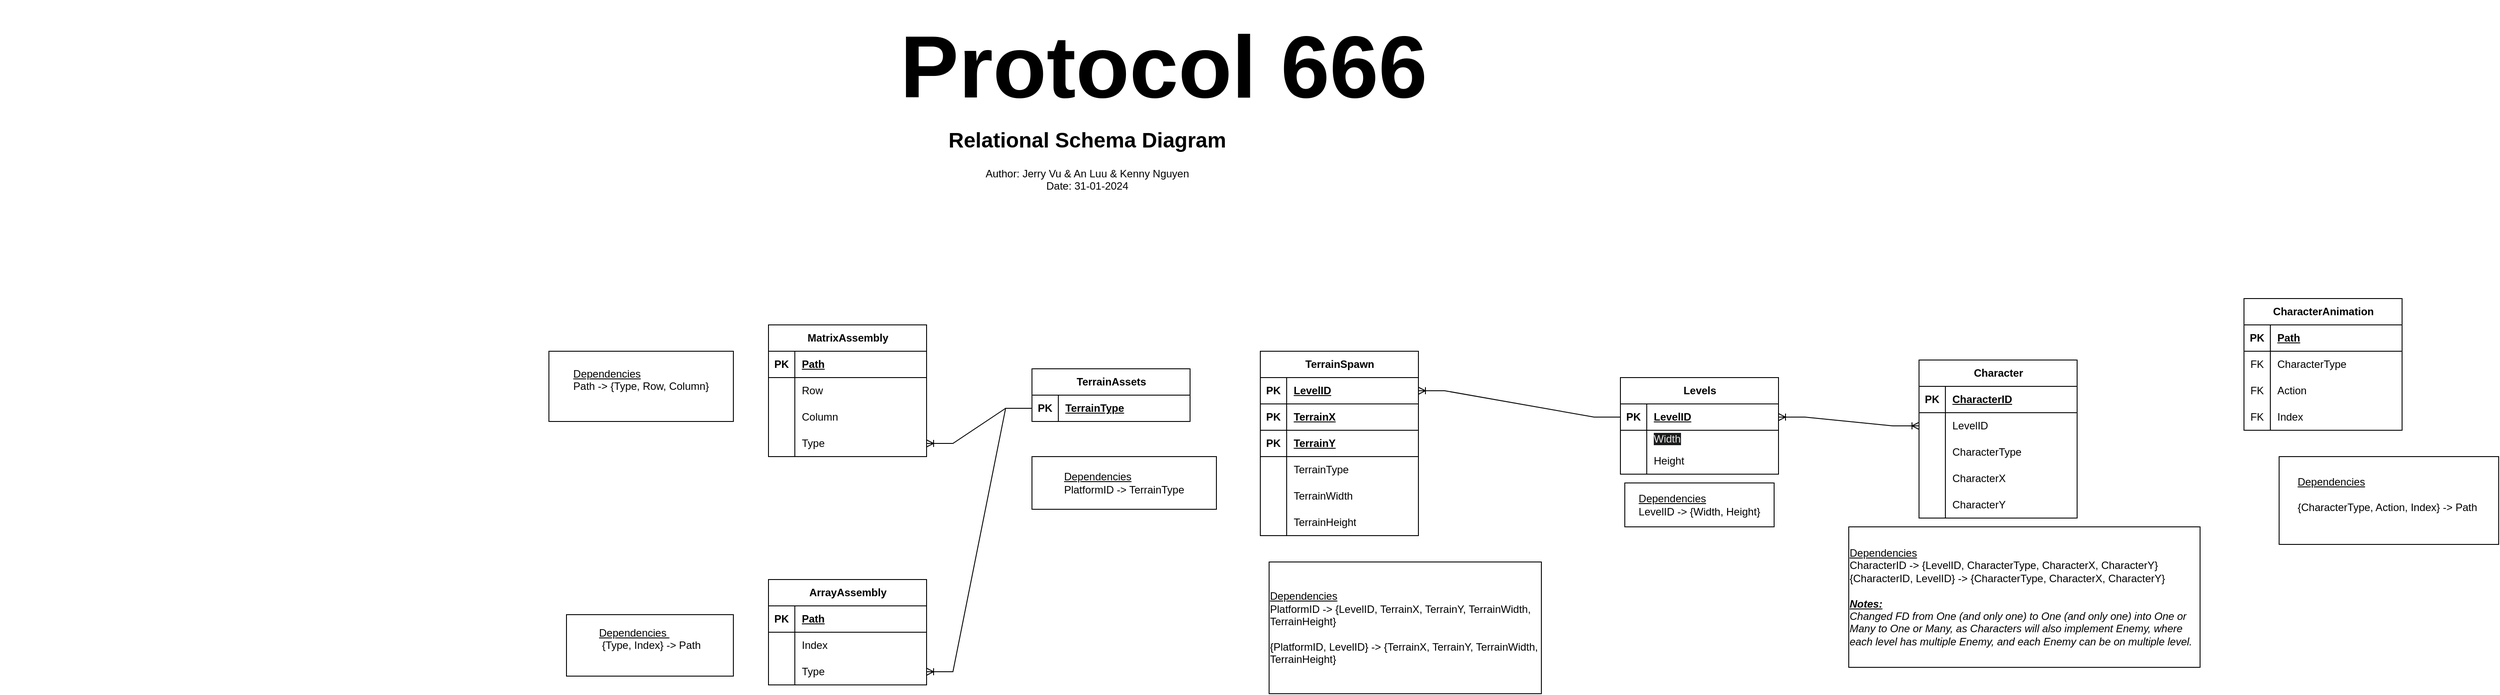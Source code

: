 <mxfile version="23.0.2" type="device">
  <diagram name="Page-1" id="7IiBUtpIPvd7zUJj-s5s">
    <mxGraphModel dx="3758" dy="2170" grid="1" gridSize="10" guides="1" tooltips="1" connect="1" arrows="1" fold="1" page="1" pageScale="1" pageWidth="850" pageHeight="1100" math="0" shadow="0">
      <root>
        <mxCell id="0" />
        <mxCell id="1" parent="0" />
        <mxCell id="Xd04s3LEKx9_GZp7cI3Q-16" value="Levels" style="shape=table;startSize=30;container=1;collapsible=1;childLayout=tableLayout;fixedRows=1;rowLines=0;fontStyle=1;align=center;resizeLast=1;html=1;" parent="1" vertex="1">
          <mxGeometry x="570" y="10" width="180" height="110" as="geometry" />
        </mxCell>
        <mxCell id="Xd04s3LEKx9_GZp7cI3Q-17" value="" style="shape=tableRow;horizontal=0;startSize=0;swimlaneHead=0;swimlaneBody=0;fillColor=none;collapsible=0;dropTarget=0;points=[[0,0.5],[1,0.5]];portConstraint=eastwest;top=0;left=0;right=0;bottom=1;" parent="Xd04s3LEKx9_GZp7cI3Q-16" vertex="1">
          <mxGeometry y="30" width="180" height="30" as="geometry" />
        </mxCell>
        <mxCell id="Xd04s3LEKx9_GZp7cI3Q-18" value="PK" style="shape=partialRectangle;connectable=0;fillColor=none;top=0;left=0;bottom=0;right=0;fontStyle=1;overflow=hidden;whiteSpace=wrap;html=1;" parent="Xd04s3LEKx9_GZp7cI3Q-17" vertex="1">
          <mxGeometry width="30" height="30" as="geometry">
            <mxRectangle width="30" height="30" as="alternateBounds" />
          </mxGeometry>
        </mxCell>
        <mxCell id="Xd04s3LEKx9_GZp7cI3Q-19" value="LevelID" style="shape=partialRectangle;connectable=0;fillColor=none;top=0;left=0;bottom=0;right=0;align=left;spacingLeft=6;fontStyle=5;overflow=hidden;whiteSpace=wrap;html=1;" parent="Xd04s3LEKx9_GZp7cI3Q-17" vertex="1">
          <mxGeometry x="30" width="150" height="30" as="geometry">
            <mxRectangle width="150" height="30" as="alternateBounds" />
          </mxGeometry>
        </mxCell>
        <mxCell id="Xd04s3LEKx9_GZp7cI3Q-20" value="" style="shape=tableRow;horizontal=0;startSize=0;swimlaneHead=0;swimlaneBody=0;fillColor=none;collapsible=0;dropTarget=0;points=[[0,0.5],[1,0.5]];portConstraint=eastwest;top=0;left=0;right=0;bottom=0;" parent="Xd04s3LEKx9_GZp7cI3Q-16" vertex="1">
          <mxGeometry y="60" width="180" height="20" as="geometry" />
        </mxCell>
        <mxCell id="Xd04s3LEKx9_GZp7cI3Q-21" value="" style="shape=partialRectangle;connectable=0;fillColor=none;top=0;left=0;bottom=0;right=0;editable=1;overflow=hidden;whiteSpace=wrap;html=1;" parent="Xd04s3LEKx9_GZp7cI3Q-20" vertex="1">
          <mxGeometry width="30" height="20" as="geometry">
            <mxRectangle width="30" height="20" as="alternateBounds" />
          </mxGeometry>
        </mxCell>
        <mxCell id="Xd04s3LEKx9_GZp7cI3Q-22" value="&lt;span style=&quot;caret-color: rgb(232, 230, 227); color: rgb(232, 230, 227); font-family: Helvetica; font-size: 12px; font-style: normal; font-variant-caps: normal; font-weight: 400; letter-spacing: normal; text-align: left; text-indent: 0px; text-transform: none; word-spacing: 0px; -webkit-text-stroke-width: 0px; background-color: rgb(26, 28, 30); text-decoration: none; float: none; display: inline !important;&quot;&gt;Width&lt;/span&gt;" style="shape=partialRectangle;connectable=0;fillColor=none;top=0;left=0;bottom=0;right=0;align=left;spacingLeft=6;overflow=hidden;whiteSpace=wrap;html=1;" parent="Xd04s3LEKx9_GZp7cI3Q-20" vertex="1">
          <mxGeometry x="30" width="150" height="20" as="geometry">
            <mxRectangle width="150" height="20" as="alternateBounds" />
          </mxGeometry>
        </mxCell>
        <mxCell id="Xd04s3LEKx9_GZp7cI3Q-23" value="" style="shape=tableRow;horizontal=0;startSize=0;swimlaneHead=0;swimlaneBody=0;fillColor=none;collapsible=0;dropTarget=0;points=[[0,0.5],[1,0.5]];portConstraint=eastwest;top=0;left=0;right=0;bottom=0;" parent="Xd04s3LEKx9_GZp7cI3Q-16" vertex="1">
          <mxGeometry y="80" width="180" height="30" as="geometry" />
        </mxCell>
        <mxCell id="Xd04s3LEKx9_GZp7cI3Q-24" value="" style="shape=partialRectangle;connectable=0;fillColor=none;top=0;left=0;bottom=0;right=0;editable=1;overflow=hidden;whiteSpace=wrap;html=1;" parent="Xd04s3LEKx9_GZp7cI3Q-23" vertex="1">
          <mxGeometry width="30" height="30" as="geometry">
            <mxRectangle width="30" height="30" as="alternateBounds" />
          </mxGeometry>
        </mxCell>
        <mxCell id="Xd04s3LEKx9_GZp7cI3Q-25" value="Height" style="shape=partialRectangle;connectable=0;fillColor=none;top=0;left=0;bottom=0;right=0;align=left;spacingLeft=6;overflow=hidden;whiteSpace=wrap;html=1;" parent="Xd04s3LEKx9_GZp7cI3Q-23" vertex="1">
          <mxGeometry x="30" width="150" height="30" as="geometry">
            <mxRectangle width="150" height="30" as="alternateBounds" />
          </mxGeometry>
        </mxCell>
        <mxCell id="Xd04s3LEKx9_GZp7cI3Q-176" value="CharacterAnimation" style="shape=table;startSize=30;container=1;collapsible=1;childLayout=tableLayout;fixedRows=1;rowLines=0;fontStyle=1;align=center;resizeLast=1;html=1;" parent="1" vertex="1">
          <mxGeometry x="1280" y="-80" width="180" height="150" as="geometry" />
        </mxCell>
        <mxCell id="Xd04s3LEKx9_GZp7cI3Q-219" value="" style="shape=tableRow;horizontal=0;startSize=0;swimlaneHead=0;swimlaneBody=0;fillColor=none;collapsible=0;dropTarget=0;points=[[0,0.5],[1,0.5]];portConstraint=eastwest;top=0;left=0;right=0;bottom=1;" parent="Xd04s3LEKx9_GZp7cI3Q-176" vertex="1">
          <mxGeometry y="30" width="180" height="30" as="geometry" />
        </mxCell>
        <mxCell id="Xd04s3LEKx9_GZp7cI3Q-220" value="PK" style="shape=partialRectangle;connectable=0;fillColor=none;top=0;left=0;bottom=0;right=0;fontStyle=1;overflow=hidden;whiteSpace=wrap;html=1;" parent="Xd04s3LEKx9_GZp7cI3Q-219" vertex="1">
          <mxGeometry width="30" height="30" as="geometry">
            <mxRectangle width="30" height="30" as="alternateBounds" />
          </mxGeometry>
        </mxCell>
        <mxCell id="Xd04s3LEKx9_GZp7cI3Q-221" value="Path" style="shape=partialRectangle;connectable=0;fillColor=none;top=0;left=0;bottom=0;right=0;align=left;spacingLeft=6;fontStyle=5;overflow=hidden;whiteSpace=wrap;html=1;" parent="Xd04s3LEKx9_GZp7cI3Q-219" vertex="1">
          <mxGeometry x="30" width="150" height="30" as="geometry">
            <mxRectangle width="150" height="30" as="alternateBounds" />
          </mxGeometry>
        </mxCell>
        <mxCell id="Xd04s3LEKx9_GZp7cI3Q-180" value="" style="shape=tableRow;horizontal=0;startSize=0;swimlaneHead=0;swimlaneBody=0;fillColor=none;collapsible=0;dropTarget=0;points=[[0,0.5],[1,0.5]];portConstraint=eastwest;top=0;left=0;right=0;bottom=0;" parent="Xd04s3LEKx9_GZp7cI3Q-176" vertex="1">
          <mxGeometry y="60" width="180" height="30" as="geometry" />
        </mxCell>
        <mxCell id="Xd04s3LEKx9_GZp7cI3Q-181" value="FK" style="shape=partialRectangle;connectable=0;fillColor=none;top=0;left=0;bottom=0;right=0;editable=1;overflow=hidden;whiteSpace=wrap;html=1;" parent="Xd04s3LEKx9_GZp7cI3Q-180" vertex="1">
          <mxGeometry width="30" height="30" as="geometry">
            <mxRectangle width="30" height="30" as="alternateBounds" />
          </mxGeometry>
        </mxCell>
        <mxCell id="Xd04s3LEKx9_GZp7cI3Q-182" value="CharacterType" style="shape=partialRectangle;connectable=0;fillColor=none;top=0;left=0;bottom=0;right=0;align=left;spacingLeft=6;overflow=hidden;whiteSpace=wrap;html=1;" parent="Xd04s3LEKx9_GZp7cI3Q-180" vertex="1">
          <mxGeometry x="30" width="150" height="30" as="geometry">
            <mxRectangle width="150" height="30" as="alternateBounds" />
          </mxGeometry>
        </mxCell>
        <mxCell id="Fag3j2o8Q3TQkWAaoc88-10" value="" style="shape=tableRow;horizontal=0;startSize=0;swimlaneHead=0;swimlaneBody=0;fillColor=none;collapsible=0;dropTarget=0;points=[[0,0.5],[1,0.5]];portConstraint=eastwest;top=0;left=0;right=0;bottom=0;" parent="Xd04s3LEKx9_GZp7cI3Q-176" vertex="1">
          <mxGeometry y="90" width="180" height="30" as="geometry" />
        </mxCell>
        <mxCell id="Fag3j2o8Q3TQkWAaoc88-11" value="FK" style="shape=partialRectangle;connectable=0;fillColor=none;top=0;left=0;bottom=0;right=0;editable=1;overflow=hidden;whiteSpace=wrap;html=1;" parent="Fag3j2o8Q3TQkWAaoc88-10" vertex="1">
          <mxGeometry width="30" height="30" as="geometry">
            <mxRectangle width="30" height="30" as="alternateBounds" />
          </mxGeometry>
        </mxCell>
        <mxCell id="Fag3j2o8Q3TQkWAaoc88-12" value="Action" style="shape=partialRectangle;connectable=0;fillColor=none;top=0;left=0;bottom=0;right=0;align=left;spacingLeft=6;overflow=hidden;whiteSpace=wrap;html=1;" parent="Fag3j2o8Q3TQkWAaoc88-10" vertex="1">
          <mxGeometry x="30" width="150" height="30" as="geometry">
            <mxRectangle width="150" height="30" as="alternateBounds" />
          </mxGeometry>
        </mxCell>
        <mxCell id="Fag3j2o8Q3TQkWAaoc88-13" value="" style="shape=tableRow;horizontal=0;startSize=0;swimlaneHead=0;swimlaneBody=0;fillColor=none;collapsible=0;dropTarget=0;points=[[0,0.5],[1,0.5]];portConstraint=eastwest;top=0;left=0;right=0;bottom=0;" parent="Xd04s3LEKx9_GZp7cI3Q-176" vertex="1">
          <mxGeometry y="120" width="180" height="30" as="geometry" />
        </mxCell>
        <mxCell id="Fag3j2o8Q3TQkWAaoc88-14" value="FK" style="shape=partialRectangle;connectable=0;fillColor=none;top=0;left=0;bottom=0;right=0;editable=1;overflow=hidden;whiteSpace=wrap;html=1;" parent="Fag3j2o8Q3TQkWAaoc88-13" vertex="1">
          <mxGeometry width="30" height="30" as="geometry">
            <mxRectangle width="30" height="30" as="alternateBounds" />
          </mxGeometry>
        </mxCell>
        <mxCell id="Fag3j2o8Q3TQkWAaoc88-15" value="Index" style="shape=partialRectangle;connectable=0;fillColor=none;top=0;left=0;bottom=0;right=0;align=left;spacingLeft=6;overflow=hidden;whiteSpace=wrap;html=1;" parent="Fag3j2o8Q3TQkWAaoc88-13" vertex="1">
          <mxGeometry x="30" width="150" height="30" as="geometry">
            <mxRectangle width="150" height="30" as="alternateBounds" />
          </mxGeometry>
        </mxCell>
        <mxCell id="Xd04s3LEKx9_GZp7cI3Q-316" value="ArrayAssembly" style="shape=table;startSize=30;container=1;collapsible=1;childLayout=tableLayout;fixedRows=1;rowLines=0;fontStyle=1;align=center;resizeLast=1;html=1;" parent="1" vertex="1">
          <mxGeometry x="-400" y="240" width="180" height="120" as="geometry" />
        </mxCell>
        <mxCell id="Fag3j2o8Q3TQkWAaoc88-20" value="" style="shape=tableRow;horizontal=0;startSize=0;swimlaneHead=0;swimlaneBody=0;fillColor=none;collapsible=0;dropTarget=0;points=[[0,0.5],[1,0.5]];portConstraint=eastwest;top=0;left=0;right=0;bottom=1;" parent="Xd04s3LEKx9_GZp7cI3Q-316" vertex="1">
          <mxGeometry y="30" width="180" height="30" as="geometry" />
        </mxCell>
        <mxCell id="Fag3j2o8Q3TQkWAaoc88-21" value="PK" style="shape=partialRectangle;connectable=0;fillColor=none;top=0;left=0;bottom=0;right=0;fontStyle=1;overflow=hidden;whiteSpace=wrap;html=1;" parent="Fag3j2o8Q3TQkWAaoc88-20" vertex="1">
          <mxGeometry width="30" height="30" as="geometry">
            <mxRectangle width="30" height="30" as="alternateBounds" />
          </mxGeometry>
        </mxCell>
        <mxCell id="Fag3j2o8Q3TQkWAaoc88-22" value="Path" style="shape=partialRectangle;connectable=0;fillColor=none;top=0;left=0;bottom=0;right=0;align=left;spacingLeft=6;fontStyle=5;overflow=hidden;whiteSpace=wrap;html=1;" parent="Fag3j2o8Q3TQkWAaoc88-20" vertex="1">
          <mxGeometry x="30" width="150" height="30" as="geometry">
            <mxRectangle width="150" height="30" as="alternateBounds" />
          </mxGeometry>
        </mxCell>
        <mxCell id="Fag3j2o8Q3TQkWAaoc88-17" value="" style="shape=tableRow;horizontal=0;startSize=0;swimlaneHead=0;swimlaneBody=0;fillColor=none;collapsible=0;dropTarget=0;points=[[0,0.5],[1,0.5]];portConstraint=eastwest;top=0;left=0;right=0;bottom=0;" parent="Xd04s3LEKx9_GZp7cI3Q-316" vertex="1">
          <mxGeometry y="60" width="180" height="30" as="geometry" />
        </mxCell>
        <mxCell id="Fag3j2o8Q3TQkWAaoc88-18" value="" style="shape=partialRectangle;connectable=0;fillColor=none;top=0;left=0;bottom=0;right=0;editable=1;overflow=hidden;whiteSpace=wrap;html=1;" parent="Fag3j2o8Q3TQkWAaoc88-17" vertex="1">
          <mxGeometry width="30" height="30" as="geometry">
            <mxRectangle width="30" height="30" as="alternateBounds" />
          </mxGeometry>
        </mxCell>
        <mxCell id="Fag3j2o8Q3TQkWAaoc88-19" value="Index" style="shape=partialRectangle;connectable=0;fillColor=none;top=0;left=0;bottom=0;right=0;align=left;spacingLeft=6;overflow=hidden;whiteSpace=wrap;html=1;" parent="Fag3j2o8Q3TQkWAaoc88-17" vertex="1">
          <mxGeometry x="30" width="150" height="30" as="geometry">
            <mxRectangle width="150" height="30" as="alternateBounds" />
          </mxGeometry>
        </mxCell>
        <mxCell id="Fag3j2o8Q3TQkWAaoc88-23" value="" style="shape=tableRow;horizontal=0;startSize=0;swimlaneHead=0;swimlaneBody=0;fillColor=none;collapsible=0;dropTarget=0;points=[[0,0.5],[1,0.5]];portConstraint=eastwest;top=0;left=0;right=0;bottom=0;" parent="Xd04s3LEKx9_GZp7cI3Q-316" vertex="1">
          <mxGeometry y="90" width="180" height="30" as="geometry" />
        </mxCell>
        <mxCell id="Fag3j2o8Q3TQkWAaoc88-24" value="" style="shape=partialRectangle;connectable=0;fillColor=none;top=0;left=0;bottom=0;right=0;editable=1;overflow=hidden;whiteSpace=wrap;html=1;" parent="Fag3j2o8Q3TQkWAaoc88-23" vertex="1">
          <mxGeometry width="30" height="30" as="geometry">
            <mxRectangle width="30" height="30" as="alternateBounds" />
          </mxGeometry>
        </mxCell>
        <mxCell id="Fag3j2o8Q3TQkWAaoc88-25" value="Type" style="shape=partialRectangle;connectable=0;fillColor=none;top=0;left=0;bottom=0;right=0;align=left;spacingLeft=6;overflow=hidden;whiteSpace=wrap;html=1;" parent="Fag3j2o8Q3TQkWAaoc88-23" vertex="1">
          <mxGeometry x="30" width="150" height="30" as="geometry">
            <mxRectangle width="150" height="30" as="alternateBounds" />
          </mxGeometry>
        </mxCell>
        <mxCell id="Xd04s3LEKx9_GZp7cI3Q-332" value="MatrixAssembly" style="shape=table;startSize=30;container=1;collapsible=1;childLayout=tableLayout;fixedRows=1;rowLines=0;fontStyle=1;align=center;resizeLast=1;html=1;" parent="1" vertex="1">
          <mxGeometry x="-400" y="-50" width="180" height="150" as="geometry" />
        </mxCell>
        <mxCell id="Xd04s3LEKx9_GZp7cI3Q-333" value="" style="shape=tableRow;horizontal=0;startSize=0;swimlaneHead=0;swimlaneBody=0;fillColor=none;collapsible=0;dropTarget=0;points=[[0,0.5],[1,0.5]];portConstraint=eastwest;top=0;left=0;right=0;bottom=1;" parent="Xd04s3LEKx9_GZp7cI3Q-332" vertex="1">
          <mxGeometry y="30" width="180" height="30" as="geometry" />
        </mxCell>
        <mxCell id="Xd04s3LEKx9_GZp7cI3Q-334" value="PK" style="shape=partialRectangle;connectable=0;fillColor=none;top=0;left=0;bottom=0;right=0;fontStyle=1;overflow=hidden;whiteSpace=wrap;html=1;" parent="Xd04s3LEKx9_GZp7cI3Q-333" vertex="1">
          <mxGeometry width="30" height="30" as="geometry">
            <mxRectangle width="30" height="30" as="alternateBounds" />
          </mxGeometry>
        </mxCell>
        <mxCell id="Xd04s3LEKx9_GZp7cI3Q-335" value="Path" style="shape=partialRectangle;connectable=0;fillColor=none;top=0;left=0;bottom=0;right=0;align=left;spacingLeft=6;fontStyle=5;overflow=hidden;whiteSpace=wrap;html=1;" parent="Xd04s3LEKx9_GZp7cI3Q-333" vertex="1">
          <mxGeometry x="30" width="150" height="30" as="geometry">
            <mxRectangle width="150" height="30" as="alternateBounds" />
          </mxGeometry>
        </mxCell>
        <mxCell id="Fag3j2o8Q3TQkWAaoc88-26" value="" style="shape=tableRow;horizontal=0;startSize=0;swimlaneHead=0;swimlaneBody=0;fillColor=none;collapsible=0;dropTarget=0;points=[[0,0.5],[1,0.5]];portConstraint=eastwest;top=0;left=0;right=0;bottom=0;" parent="Xd04s3LEKx9_GZp7cI3Q-332" vertex="1">
          <mxGeometry y="60" width="180" height="30" as="geometry" />
        </mxCell>
        <mxCell id="Fag3j2o8Q3TQkWAaoc88-27" value="" style="shape=partialRectangle;connectable=0;fillColor=none;top=0;left=0;bottom=0;right=0;editable=1;overflow=hidden;whiteSpace=wrap;html=1;" parent="Fag3j2o8Q3TQkWAaoc88-26" vertex="1">
          <mxGeometry width="30" height="30" as="geometry">
            <mxRectangle width="30" height="30" as="alternateBounds" />
          </mxGeometry>
        </mxCell>
        <mxCell id="Fag3j2o8Q3TQkWAaoc88-28" value="Row" style="shape=partialRectangle;connectable=0;fillColor=none;top=0;left=0;bottom=0;right=0;align=left;spacingLeft=6;overflow=hidden;whiteSpace=wrap;html=1;" parent="Fag3j2o8Q3TQkWAaoc88-26" vertex="1">
          <mxGeometry x="30" width="150" height="30" as="geometry">
            <mxRectangle width="150" height="30" as="alternateBounds" />
          </mxGeometry>
        </mxCell>
        <mxCell id="Fag3j2o8Q3TQkWAaoc88-29" value="" style="shape=tableRow;horizontal=0;startSize=0;swimlaneHead=0;swimlaneBody=0;fillColor=none;collapsible=0;dropTarget=0;points=[[0,0.5],[1,0.5]];portConstraint=eastwest;top=0;left=0;right=0;bottom=0;" parent="Xd04s3LEKx9_GZp7cI3Q-332" vertex="1">
          <mxGeometry y="90" width="180" height="30" as="geometry" />
        </mxCell>
        <mxCell id="Fag3j2o8Q3TQkWAaoc88-30" value="" style="shape=partialRectangle;connectable=0;fillColor=none;top=0;left=0;bottom=0;right=0;editable=1;overflow=hidden;whiteSpace=wrap;html=1;" parent="Fag3j2o8Q3TQkWAaoc88-29" vertex="1">
          <mxGeometry width="30" height="30" as="geometry">
            <mxRectangle width="30" height="30" as="alternateBounds" />
          </mxGeometry>
        </mxCell>
        <mxCell id="Fag3j2o8Q3TQkWAaoc88-31" value="Column" style="shape=partialRectangle;connectable=0;fillColor=none;top=0;left=0;bottom=0;right=0;align=left;spacingLeft=6;overflow=hidden;whiteSpace=wrap;html=1;" parent="Fag3j2o8Q3TQkWAaoc88-29" vertex="1">
          <mxGeometry x="30" width="150" height="30" as="geometry">
            <mxRectangle width="150" height="30" as="alternateBounds" />
          </mxGeometry>
        </mxCell>
        <mxCell id="Fag3j2o8Q3TQkWAaoc88-32" value="" style="shape=tableRow;horizontal=0;startSize=0;swimlaneHead=0;swimlaneBody=0;fillColor=none;collapsible=0;dropTarget=0;points=[[0,0.5],[1,0.5]];portConstraint=eastwest;top=0;left=0;right=0;bottom=0;" parent="Xd04s3LEKx9_GZp7cI3Q-332" vertex="1">
          <mxGeometry y="120" width="180" height="30" as="geometry" />
        </mxCell>
        <mxCell id="Fag3j2o8Q3TQkWAaoc88-33" value="" style="shape=partialRectangle;connectable=0;fillColor=none;top=0;left=0;bottom=0;right=0;editable=1;overflow=hidden;whiteSpace=wrap;html=1;" parent="Fag3j2o8Q3TQkWAaoc88-32" vertex="1">
          <mxGeometry width="30" height="30" as="geometry">
            <mxRectangle width="30" height="30" as="alternateBounds" />
          </mxGeometry>
        </mxCell>
        <mxCell id="Fag3j2o8Q3TQkWAaoc88-34" value="Type" style="shape=partialRectangle;connectable=0;fillColor=none;top=0;left=0;bottom=0;right=0;align=left;spacingLeft=6;overflow=hidden;whiteSpace=wrap;html=1;" parent="Fag3j2o8Q3TQkWAaoc88-32" vertex="1">
          <mxGeometry x="30" width="150" height="30" as="geometry">
            <mxRectangle width="150" height="30" as="alternateBounds" />
          </mxGeometry>
        </mxCell>
        <mxCell id="Xd04s3LEKx9_GZp7cI3Q-345" value="" style="edgeStyle=entityRelationEdgeStyle;fontSize=12;html=1;endArrow=ERoneToMany;rounded=0;entryX=1;entryY=0.5;entryDx=0;entryDy=0;exitX=0;exitY=0.5;exitDx=0;exitDy=0;" parent="1" source="xzEs011DKHv61f4_n2Am-30" target="Fag3j2o8Q3TQkWAaoc88-32" edge="1">
          <mxGeometry width="100" height="100" relative="1" as="geometry">
            <mxPoint x="-120" as="sourcePoint" />
            <mxPoint x="330" y="210" as="targetPoint" />
          </mxGeometry>
        </mxCell>
        <mxCell id="Xd04s3LEKx9_GZp7cI3Q-346" value="" style="edgeStyle=entityRelationEdgeStyle;fontSize=12;html=1;endArrow=ERoneToMany;rounded=0;entryX=1;entryY=0.5;entryDx=0;entryDy=0;" parent="1" source="xzEs011DKHv61f4_n2Am-30" target="Fag3j2o8Q3TQkWAaoc88-23" edge="1">
          <mxGeometry width="100" height="100" relative="1" as="geometry">
            <mxPoint x="-90" y="300" as="sourcePoint" />
            <mxPoint x="-160" y="230" as="targetPoint" />
          </mxGeometry>
        </mxCell>
        <mxCell id="Xd04s3LEKx9_GZp7cI3Q-347" value="Character" style="shape=table;startSize=30;container=1;collapsible=1;childLayout=tableLayout;fixedRows=1;rowLines=0;fontStyle=1;align=center;resizeLast=1;html=1;" parent="1" vertex="1">
          <mxGeometry x="910" y="-10" width="180" height="180" as="geometry" />
        </mxCell>
        <mxCell id="Xd04s3LEKx9_GZp7cI3Q-348" value="" style="shape=tableRow;horizontal=0;startSize=0;swimlaneHead=0;swimlaneBody=0;fillColor=none;collapsible=0;dropTarget=0;points=[[0,0.5],[1,0.5]];portConstraint=eastwest;top=0;left=0;right=0;bottom=1;" parent="Xd04s3LEKx9_GZp7cI3Q-347" vertex="1">
          <mxGeometry y="30" width="180" height="30" as="geometry" />
        </mxCell>
        <mxCell id="Xd04s3LEKx9_GZp7cI3Q-349" value="PK" style="shape=partialRectangle;connectable=0;fillColor=none;top=0;left=0;bottom=0;right=0;fontStyle=1;overflow=hidden;whiteSpace=wrap;html=1;" parent="Xd04s3LEKx9_GZp7cI3Q-348" vertex="1">
          <mxGeometry width="30" height="30" as="geometry">
            <mxRectangle width="30" height="30" as="alternateBounds" />
          </mxGeometry>
        </mxCell>
        <mxCell id="Xd04s3LEKx9_GZp7cI3Q-350" value="CharacterID" style="shape=partialRectangle;connectable=0;fillColor=none;top=0;left=0;bottom=0;right=0;align=left;spacingLeft=6;fontStyle=5;overflow=hidden;whiteSpace=wrap;html=1;" parent="Xd04s3LEKx9_GZp7cI3Q-348" vertex="1">
          <mxGeometry x="30" width="150" height="30" as="geometry">
            <mxRectangle width="150" height="30" as="alternateBounds" />
          </mxGeometry>
        </mxCell>
        <mxCell id="Xd04s3LEKx9_GZp7cI3Q-351" value="" style="shape=tableRow;horizontal=0;startSize=0;swimlaneHead=0;swimlaneBody=0;fillColor=none;collapsible=0;dropTarget=0;points=[[0,0.5],[1,0.5]];portConstraint=eastwest;top=0;left=0;right=0;bottom=0;" parent="Xd04s3LEKx9_GZp7cI3Q-347" vertex="1">
          <mxGeometry y="60" width="180" height="30" as="geometry" />
        </mxCell>
        <mxCell id="Xd04s3LEKx9_GZp7cI3Q-352" value="" style="shape=partialRectangle;connectable=0;fillColor=none;top=0;left=0;bottom=0;right=0;editable=1;overflow=hidden;whiteSpace=wrap;html=1;" parent="Xd04s3LEKx9_GZp7cI3Q-351" vertex="1">
          <mxGeometry width="30" height="30" as="geometry">
            <mxRectangle width="30" height="30" as="alternateBounds" />
          </mxGeometry>
        </mxCell>
        <mxCell id="Xd04s3LEKx9_GZp7cI3Q-353" value="LevelID" style="shape=partialRectangle;connectable=0;fillColor=none;top=0;left=0;bottom=0;right=0;align=left;spacingLeft=6;overflow=hidden;whiteSpace=wrap;html=1;" parent="Xd04s3LEKx9_GZp7cI3Q-351" vertex="1">
          <mxGeometry x="30" width="150" height="30" as="geometry">
            <mxRectangle width="150" height="30" as="alternateBounds" />
          </mxGeometry>
        </mxCell>
        <mxCell id="Xd04s3LEKx9_GZp7cI3Q-354" value="" style="shape=tableRow;horizontal=0;startSize=0;swimlaneHead=0;swimlaneBody=0;fillColor=none;collapsible=0;dropTarget=0;points=[[0,0.5],[1,0.5]];portConstraint=eastwest;top=0;left=0;right=0;bottom=0;" parent="Xd04s3LEKx9_GZp7cI3Q-347" vertex="1">
          <mxGeometry y="90" width="180" height="30" as="geometry" />
        </mxCell>
        <mxCell id="Xd04s3LEKx9_GZp7cI3Q-355" value="" style="shape=partialRectangle;connectable=0;fillColor=none;top=0;left=0;bottom=0;right=0;editable=1;overflow=hidden;whiteSpace=wrap;html=1;" parent="Xd04s3LEKx9_GZp7cI3Q-354" vertex="1">
          <mxGeometry width="30" height="30" as="geometry">
            <mxRectangle width="30" height="30" as="alternateBounds" />
          </mxGeometry>
        </mxCell>
        <mxCell id="Xd04s3LEKx9_GZp7cI3Q-356" value="CharacterType" style="shape=partialRectangle;connectable=0;fillColor=none;top=0;left=0;bottom=0;right=0;align=left;spacingLeft=6;overflow=hidden;whiteSpace=wrap;html=1;" parent="Xd04s3LEKx9_GZp7cI3Q-354" vertex="1">
          <mxGeometry x="30" width="150" height="30" as="geometry">
            <mxRectangle width="150" height="30" as="alternateBounds" />
          </mxGeometry>
        </mxCell>
        <mxCell id="Xd04s3LEKx9_GZp7cI3Q-357" value="" style="shape=tableRow;horizontal=0;startSize=0;swimlaneHead=0;swimlaneBody=0;fillColor=none;collapsible=0;dropTarget=0;points=[[0,0.5],[1,0.5]];portConstraint=eastwest;top=0;left=0;right=0;bottom=0;" parent="Xd04s3LEKx9_GZp7cI3Q-347" vertex="1">
          <mxGeometry y="120" width="180" height="30" as="geometry" />
        </mxCell>
        <mxCell id="Xd04s3LEKx9_GZp7cI3Q-358" value="" style="shape=partialRectangle;connectable=0;fillColor=none;top=0;left=0;bottom=0;right=0;editable=1;overflow=hidden;whiteSpace=wrap;html=1;" parent="Xd04s3LEKx9_GZp7cI3Q-357" vertex="1">
          <mxGeometry width="30" height="30" as="geometry">
            <mxRectangle width="30" height="30" as="alternateBounds" />
          </mxGeometry>
        </mxCell>
        <mxCell id="Xd04s3LEKx9_GZp7cI3Q-359" value="CharacterX" style="shape=partialRectangle;connectable=0;fillColor=none;top=0;left=0;bottom=0;right=0;align=left;spacingLeft=6;overflow=hidden;whiteSpace=wrap;html=1;" parent="Xd04s3LEKx9_GZp7cI3Q-357" vertex="1">
          <mxGeometry x="30" width="150" height="30" as="geometry">
            <mxRectangle width="150" height="30" as="alternateBounds" />
          </mxGeometry>
        </mxCell>
        <mxCell id="Xd04s3LEKx9_GZp7cI3Q-362" value="" style="shape=tableRow;horizontal=0;startSize=0;swimlaneHead=0;swimlaneBody=0;fillColor=none;collapsible=0;dropTarget=0;points=[[0,0.5],[1,0.5]];portConstraint=eastwest;top=0;left=0;right=0;bottom=0;" parent="Xd04s3LEKx9_GZp7cI3Q-347" vertex="1">
          <mxGeometry y="150" width="180" height="30" as="geometry" />
        </mxCell>
        <mxCell id="Xd04s3LEKx9_GZp7cI3Q-363" value="" style="shape=partialRectangle;connectable=0;fillColor=none;top=0;left=0;bottom=0;right=0;editable=1;overflow=hidden;whiteSpace=wrap;html=1;" parent="Xd04s3LEKx9_GZp7cI3Q-362" vertex="1">
          <mxGeometry width="30" height="30" as="geometry">
            <mxRectangle width="30" height="30" as="alternateBounds" />
          </mxGeometry>
        </mxCell>
        <mxCell id="Xd04s3LEKx9_GZp7cI3Q-364" value="CharacterY" style="shape=partialRectangle;connectable=0;fillColor=none;top=0;left=0;bottom=0;right=0;align=left;spacingLeft=6;overflow=hidden;whiteSpace=wrap;html=1;" parent="Xd04s3LEKx9_GZp7cI3Q-362" vertex="1">
          <mxGeometry x="30" width="150" height="30" as="geometry">
            <mxRectangle width="150" height="30" as="alternateBounds" />
          </mxGeometry>
        </mxCell>
        <mxCell id="Xd04s3LEKx9_GZp7cI3Q-365" value="&lt;div style=&quot;text-align: left;&quot;&gt;&lt;span style=&quot;background-color: initial;&quot;&gt;&lt;u&gt;Dependencies&lt;/u&gt;&lt;/span&gt;&lt;/div&gt;&lt;div style=&quot;text-align: left;&quot;&gt;&lt;span style=&quot;background-color: initial;&quot;&gt;LevelID -&amp;gt; {Width, Height}&lt;/span&gt;&lt;br&gt;&lt;/div&gt;" style="whiteSpace=wrap;html=1;" parent="1" vertex="1">
          <mxGeometry x="575" y="130" width="170" height="50" as="geometry" />
        </mxCell>
        <mxCell id="z1MPQt6cBniN78N6Mej0-1" value="&lt;h1 style=&quot;text-align: center; border-color: var(--border-color);&quot;&gt;Relational Schema Diagram&lt;/h1&gt;&lt;div style=&quot;text-align: center;&quot;&gt;Author: Jerry Vu &amp;amp; An Luu &amp;amp; Kenny Nguyen&lt;/div&gt;&lt;div style=&quot;text-align: center;&quot;&gt;Date: 31-01-2024&lt;/div&gt;&lt;div&gt;&lt;b&gt;&lt;/b&gt;&lt;/div&gt;" style="text;html=1;strokeColor=none;fillColor=none;spacing=5;spacingTop=-20;whiteSpace=wrap;overflow=hidden;rounded=0;" parent="1" vertex="1">
          <mxGeometry x="-200" y="-280" width="500" height="120" as="geometry" />
        </mxCell>
        <mxCell id="z1MPQt6cBniN78N6Mej0-2" value="&lt;b style=&quot;&quot;&gt;&lt;font style=&quot;&quot;&gt;&lt;font style=&quot;font-size: 100px;&quot;&gt;Protocol 666&lt;/font&gt;&lt;br&gt;&lt;/font&gt;&lt;/b&gt;" style="text;html=1;strokeColor=none;fillColor=none;align=center;verticalAlign=middle;whiteSpace=wrap;rounded=0;fontSize=100;" parent="1" vertex="1">
          <mxGeometry x="-1275" y="-420" width="2650" height="150" as="geometry" />
        </mxCell>
        <mxCell id="z1MPQt6cBniN78N6Mej0-3" value="&lt;div style=&quot;text-align: left;&quot;&gt;&lt;span style=&quot;background-color: initial;&quot;&gt;&lt;u&gt;Dependencies&lt;/u&gt;&lt;/span&gt;&lt;/div&gt;&lt;div style=&quot;text-align: left;&quot;&gt;PlatformID -&amp;gt; {LevelID, TerrainX, TerrainY, TerrainWidth, TerrainHeight}&lt;/div&gt;&lt;div style=&quot;text-align: left;&quot;&gt;&lt;br&gt;&lt;/div&gt;&lt;div style=&quot;text-align: left;&quot;&gt;{PlatformID, LevelID} -&amp;gt; {&lt;span style=&quot;background-color: initial;&quot;&gt;TerrainX, TerrainY, TerrainWidth, TerrainHeight}&lt;/span&gt;&lt;/div&gt;" style="whiteSpace=wrap;html=1;" parent="1" vertex="1">
          <mxGeometry x="170" y="220" width="310" height="150" as="geometry" />
        </mxCell>
        <mxCell id="z1MPQt6cBniN78N6Mej0-4" value="&lt;div style=&quot;text-align: left;&quot;&gt;&lt;span style=&quot;background-color: initial;&quot;&gt;&lt;u&gt;Dependencies&lt;/u&gt;&lt;/span&gt;&lt;/div&gt;&lt;div style=&quot;text-align: left;&quot;&gt;&lt;span style=&quot;background-color: initial;&quot;&gt;Path -&amp;gt; {Type, Row, Column}&lt;/span&gt;&lt;/div&gt;&lt;div style=&quot;text-align: left;&quot;&gt;&lt;br&gt;&lt;/div&gt;" style="whiteSpace=wrap;html=1;" parent="1" vertex="1">
          <mxGeometry x="-650" y="-20" width="210" height="80" as="geometry" />
        </mxCell>
        <mxCell id="z1MPQt6cBniN78N6Mej0-5" value="&lt;div style=&quot;text-align: left;&quot;&gt;&lt;span style=&quot;background-color: initial;&quot;&gt;&lt;u&gt;Dependencies&amp;nbsp;&lt;/u&gt;&lt;/span&gt;&lt;/div&gt;&lt;div style=&quot;text-align: left;&quot;&gt;&amp;nbsp;{Type, Index} -&amp;gt; Path&lt;/div&gt;&lt;div style=&quot;text-align: left;&quot;&gt;&lt;div style=&quot;border-color: var(--border-color);&quot;&gt;&lt;i style=&quot;border-color: var(--border-color);&quot;&gt;&lt;div style=&quot;border-color: var(--border-color); font-style: normal;&quot;&gt;&lt;br&gt;&lt;/div&gt;&lt;/i&gt;&lt;/div&gt;&lt;/div&gt;" style="whiteSpace=wrap;html=1;" parent="1" vertex="1">
          <mxGeometry x="-630" y="280" width="190" height="70" as="geometry" />
        </mxCell>
        <mxCell id="z1MPQt6cBniN78N6Mej0-7" value="&lt;div style=&quot;text-align: left;&quot;&gt;&lt;span style=&quot;background-color: initial;&quot;&gt;&lt;u&gt;Dependencies&lt;/u&gt;&lt;/span&gt;&lt;/div&gt;&lt;div style=&quot;text-align: left;&quot;&gt;CharacterID -&amp;gt; {LevelID, CharacterType, CharacterX, CharacterY}&lt;/div&gt;&lt;div style=&quot;text-align: left;&quot;&gt;{CharacterID, LevelID} -&amp;gt; {CharacterType, CharacterX, CharacterY}&lt;/div&gt;&lt;div style=&quot;text-align: left;&quot;&gt;&lt;br&gt;&lt;/div&gt;&lt;div style=&quot;text-align: left;&quot;&gt;&lt;b&gt;&lt;u&gt;&lt;i&gt;Notes:&lt;/i&gt;&lt;/u&gt;&lt;/b&gt;&lt;/div&gt;&lt;div style=&quot;text-align: left;&quot;&gt;&lt;i style=&quot;&quot;&gt;Changed FD from One (and only one) to One (and only one) into One or Many to One or Many, as Characters will also implement Enemy, where each level has multiple Enemy, and each Enemy can be on multiple level.&lt;/i&gt;&lt;/div&gt;" style="whiteSpace=wrap;html=1;" parent="1" vertex="1">
          <mxGeometry x="830" y="180" width="400" height="160" as="geometry" />
        </mxCell>
        <mxCell id="z1MPQt6cBniN78N6Mej0-8" value="&lt;div style=&quot;text-align: left;&quot;&gt;&lt;span style=&quot;background-color: initial;&quot;&gt;&lt;u&gt;Dependencies&lt;/u&gt;&lt;/span&gt;&lt;/div&gt;&lt;div style=&quot;text-align: left;&quot;&gt;&lt;u&gt;&lt;br&gt;&lt;/u&gt;&lt;/div&gt;&lt;div style=&quot;text-align: left;&quot;&gt;&lt;span style=&quot;background-color: initial;&quot;&gt;{CharacterType, Action, Index} -&amp;gt;&amp;nbsp;&lt;/span&gt;&lt;span style=&quot;background-color: initial;&quot;&gt;Path&amp;nbsp;&lt;/span&gt;&lt;/div&gt;&lt;div style=&quot;text-align: left;&quot;&gt;&lt;div style=&quot;border-color: var(--border-color);&quot;&gt;&lt;br&gt;&lt;/div&gt;&lt;/div&gt;" style="whiteSpace=wrap;html=1;" parent="1" vertex="1">
          <mxGeometry x="1320" y="100" width="250" height="100" as="geometry" />
        </mxCell>
        <mxCell id="Fag3j2o8Q3TQkWAaoc88-9" value="" style="edgeStyle=entityRelationEdgeStyle;fontSize=12;html=1;endArrow=ERoneToMany;rounded=0;entryX=1;entryY=0.5;entryDx=0;entryDy=0;exitX=0;exitY=0.5;exitDx=0;exitDy=0;" parent="1" source="Xd04s3LEKx9_GZp7cI3Q-17" target="xzEs011DKHv61f4_n2Am-2" edge="1">
          <mxGeometry width="100" height="100" relative="1" as="geometry">
            <mxPoint x="120" y="230" as="sourcePoint" />
            <mxPoint x="340" y="115" as="targetPoint" />
          </mxGeometry>
        </mxCell>
        <mxCell id="t8STUHMA2onwz4OazqSz-2" value="" style="edgeStyle=entityRelationEdgeStyle;fontSize=12;html=1;endArrow=ERoneToMany;startArrow=ERoneToMany;rounded=0;exitX=1;exitY=0.5;exitDx=0;exitDy=0;entryX=0;entryY=0.5;entryDx=0;entryDy=0;" parent="1" source="Xd04s3LEKx9_GZp7cI3Q-17" target="Xd04s3LEKx9_GZp7cI3Q-351" edge="1">
          <mxGeometry width="100" height="100" relative="1" as="geometry">
            <mxPoint x="430" y="280" as="sourcePoint" />
            <mxPoint x="530" y="180" as="targetPoint" />
          </mxGeometry>
        </mxCell>
        <mxCell id="xzEs011DKHv61f4_n2Am-1" value="TerrainSpawn" style="shape=table;startSize=30;container=1;collapsible=1;childLayout=tableLayout;fixedRows=1;rowLines=0;fontStyle=1;align=center;resizeLast=1;html=1;" parent="1" vertex="1">
          <mxGeometry x="160" y="-20" width="180" height="210" as="geometry" />
        </mxCell>
        <mxCell id="xzEs011DKHv61f4_n2Am-2" value="" style="shape=tableRow;horizontal=0;startSize=0;swimlaneHead=0;swimlaneBody=0;fillColor=none;collapsible=0;dropTarget=0;points=[[0,0.5],[1,0.5]];portConstraint=eastwest;top=0;left=0;right=0;bottom=1;" parent="xzEs011DKHv61f4_n2Am-1" vertex="1">
          <mxGeometry y="30" width="180" height="30" as="geometry" />
        </mxCell>
        <mxCell id="xzEs011DKHv61f4_n2Am-3" value="PK" style="shape=partialRectangle;connectable=0;fillColor=none;top=0;left=0;bottom=0;right=0;fontStyle=1;overflow=hidden;whiteSpace=wrap;html=1;" parent="xzEs011DKHv61f4_n2Am-2" vertex="1">
          <mxGeometry width="30" height="30" as="geometry">
            <mxRectangle width="30" height="30" as="alternateBounds" />
          </mxGeometry>
        </mxCell>
        <mxCell id="xzEs011DKHv61f4_n2Am-4" value="LevelID" style="shape=partialRectangle;connectable=0;fillColor=none;top=0;left=0;bottom=0;right=0;align=left;spacingLeft=6;fontStyle=5;overflow=hidden;whiteSpace=wrap;html=1;" parent="xzEs011DKHv61f4_n2Am-2" vertex="1">
          <mxGeometry x="30" width="150" height="30" as="geometry">
            <mxRectangle width="150" height="30" as="alternateBounds" />
          </mxGeometry>
        </mxCell>
        <mxCell id="YcLxW2gnlg-KKf8Y7elH-1" value="" style="shape=tableRow;horizontal=0;startSize=0;swimlaneHead=0;swimlaneBody=0;fillColor=none;collapsible=0;dropTarget=0;points=[[0,0.5],[1,0.5]];portConstraint=eastwest;top=0;left=0;right=0;bottom=1;" parent="xzEs011DKHv61f4_n2Am-1" vertex="1">
          <mxGeometry y="60" width="180" height="30" as="geometry" />
        </mxCell>
        <mxCell id="YcLxW2gnlg-KKf8Y7elH-2" value="PK" style="shape=partialRectangle;connectable=0;fillColor=none;top=0;left=0;bottom=0;right=0;fontStyle=1;overflow=hidden;whiteSpace=wrap;html=1;" parent="YcLxW2gnlg-KKf8Y7elH-1" vertex="1">
          <mxGeometry width="30" height="30" as="geometry">
            <mxRectangle width="30" height="30" as="alternateBounds" />
          </mxGeometry>
        </mxCell>
        <mxCell id="YcLxW2gnlg-KKf8Y7elH-3" value="TerrainX" style="shape=partialRectangle;connectable=0;fillColor=none;top=0;left=0;bottom=0;right=0;align=left;spacingLeft=6;fontStyle=5;overflow=hidden;whiteSpace=wrap;html=1;" parent="YcLxW2gnlg-KKf8Y7elH-1" vertex="1">
          <mxGeometry x="30" width="150" height="30" as="geometry">
            <mxRectangle width="150" height="30" as="alternateBounds" />
          </mxGeometry>
        </mxCell>
        <mxCell id="YcLxW2gnlg-KKf8Y7elH-4" value="" style="shape=tableRow;horizontal=0;startSize=0;swimlaneHead=0;swimlaneBody=0;fillColor=none;collapsible=0;dropTarget=0;points=[[0,0.5],[1,0.5]];portConstraint=eastwest;top=0;left=0;right=0;bottom=1;" parent="xzEs011DKHv61f4_n2Am-1" vertex="1">
          <mxGeometry y="90" width="180" height="30" as="geometry" />
        </mxCell>
        <mxCell id="YcLxW2gnlg-KKf8Y7elH-5" value="PK" style="shape=partialRectangle;connectable=0;fillColor=none;top=0;left=0;bottom=0;right=0;fontStyle=1;overflow=hidden;whiteSpace=wrap;html=1;" parent="YcLxW2gnlg-KKf8Y7elH-4" vertex="1">
          <mxGeometry width="30" height="30" as="geometry">
            <mxRectangle width="30" height="30" as="alternateBounds" />
          </mxGeometry>
        </mxCell>
        <mxCell id="YcLxW2gnlg-KKf8Y7elH-6" value="TerrainY" style="shape=partialRectangle;connectable=0;fillColor=none;top=0;left=0;bottom=0;right=0;align=left;spacingLeft=6;fontStyle=5;overflow=hidden;whiteSpace=wrap;html=1;" parent="YcLxW2gnlg-KKf8Y7elH-4" vertex="1">
          <mxGeometry x="30" width="150" height="30" as="geometry">
            <mxRectangle width="150" height="30" as="alternateBounds" />
          </mxGeometry>
        </mxCell>
        <mxCell id="xzEs011DKHv61f4_n2Am-14" value="" style="shape=tableRow;horizontal=0;startSize=0;swimlaneHead=0;swimlaneBody=0;fillColor=none;collapsible=0;dropTarget=0;points=[[0,0.5],[1,0.5]];portConstraint=eastwest;top=0;left=0;right=0;bottom=0;" parent="xzEs011DKHv61f4_n2Am-1" vertex="1">
          <mxGeometry y="120" width="180" height="30" as="geometry" />
        </mxCell>
        <mxCell id="xzEs011DKHv61f4_n2Am-15" value="" style="shape=partialRectangle;connectable=0;fillColor=none;top=0;left=0;bottom=0;right=0;editable=1;overflow=hidden;whiteSpace=wrap;html=1;" parent="xzEs011DKHv61f4_n2Am-14" vertex="1">
          <mxGeometry width="30" height="30" as="geometry">
            <mxRectangle width="30" height="30" as="alternateBounds" />
          </mxGeometry>
        </mxCell>
        <mxCell id="xzEs011DKHv61f4_n2Am-16" value="TerrainType" style="shape=partialRectangle;connectable=0;fillColor=none;top=0;left=0;bottom=0;right=0;align=left;spacingLeft=6;overflow=hidden;whiteSpace=wrap;html=1;" parent="xzEs011DKHv61f4_n2Am-14" vertex="1">
          <mxGeometry x="30" width="150" height="30" as="geometry">
            <mxRectangle width="150" height="30" as="alternateBounds" />
          </mxGeometry>
        </mxCell>
        <mxCell id="xzEs011DKHv61f4_n2Am-17" value="" style="shape=tableRow;horizontal=0;startSize=0;swimlaneHead=0;swimlaneBody=0;fillColor=none;collapsible=0;dropTarget=0;points=[[0,0.5],[1,0.5]];portConstraint=eastwest;top=0;left=0;right=0;bottom=0;" parent="xzEs011DKHv61f4_n2Am-1" vertex="1">
          <mxGeometry y="150" width="180" height="30" as="geometry" />
        </mxCell>
        <mxCell id="xzEs011DKHv61f4_n2Am-18" value="" style="shape=partialRectangle;connectable=0;fillColor=none;top=0;left=0;bottom=0;right=0;editable=1;overflow=hidden;whiteSpace=wrap;html=1;" parent="xzEs011DKHv61f4_n2Am-17" vertex="1">
          <mxGeometry width="30" height="30" as="geometry">
            <mxRectangle width="30" height="30" as="alternateBounds" />
          </mxGeometry>
        </mxCell>
        <mxCell id="xzEs011DKHv61f4_n2Am-19" value="TerrainWidth" style="shape=partialRectangle;connectable=0;fillColor=none;top=0;left=0;bottom=0;right=0;align=left;spacingLeft=6;overflow=hidden;whiteSpace=wrap;html=1;" parent="xzEs011DKHv61f4_n2Am-17" vertex="1">
          <mxGeometry x="30" width="150" height="30" as="geometry">
            <mxRectangle width="150" height="30" as="alternateBounds" />
          </mxGeometry>
        </mxCell>
        <mxCell id="xzEs011DKHv61f4_n2Am-20" value="" style="shape=tableRow;horizontal=0;startSize=0;swimlaneHead=0;swimlaneBody=0;fillColor=none;collapsible=0;dropTarget=0;points=[[0,0.5],[1,0.5]];portConstraint=eastwest;top=0;left=0;right=0;bottom=0;" parent="xzEs011DKHv61f4_n2Am-1" vertex="1">
          <mxGeometry y="180" width="180" height="30" as="geometry" />
        </mxCell>
        <mxCell id="xzEs011DKHv61f4_n2Am-21" value="" style="shape=partialRectangle;connectable=0;fillColor=none;top=0;left=0;bottom=0;right=0;editable=1;overflow=hidden;whiteSpace=wrap;html=1;" parent="xzEs011DKHv61f4_n2Am-20" vertex="1">
          <mxGeometry width="30" height="30" as="geometry">
            <mxRectangle width="30" height="30" as="alternateBounds" />
          </mxGeometry>
        </mxCell>
        <mxCell id="xzEs011DKHv61f4_n2Am-22" value="TerrainHeight" style="shape=partialRectangle;connectable=0;fillColor=none;top=0;left=0;bottom=0;right=0;align=left;spacingLeft=6;overflow=hidden;whiteSpace=wrap;html=1;" parent="xzEs011DKHv61f4_n2Am-20" vertex="1">
          <mxGeometry x="30" width="150" height="30" as="geometry">
            <mxRectangle width="150" height="30" as="alternateBounds" />
          </mxGeometry>
        </mxCell>
        <mxCell id="xzEs011DKHv61f4_n2Am-28" value="&lt;div style=&quot;text-align: left;&quot;&gt;&lt;span style=&quot;background-color: initial;&quot;&gt;&lt;u&gt;Dependencies&lt;/u&gt;&lt;/span&gt;&lt;/div&gt;&lt;div style=&quot;text-align: left;&quot;&gt;PlatformID -&amp;gt; TerrainType&lt;/div&gt;" style="whiteSpace=wrap;html=1;" parent="1" vertex="1">
          <mxGeometry x="-100" y="100" width="210" height="60" as="geometry" />
        </mxCell>
        <mxCell id="xzEs011DKHv61f4_n2Am-29" value="TerrainAssets" style="shape=table;startSize=30;container=1;collapsible=1;childLayout=tableLayout;fixedRows=1;rowLines=0;fontStyle=1;align=center;resizeLast=1;html=1;" parent="1" vertex="1">
          <mxGeometry x="-100" width="180" height="60" as="geometry" />
        </mxCell>
        <mxCell id="xzEs011DKHv61f4_n2Am-30" value="" style="shape=tableRow;horizontal=0;startSize=0;swimlaneHead=0;swimlaneBody=0;fillColor=none;collapsible=0;dropTarget=0;points=[[0,0.5],[1,0.5]];portConstraint=eastwest;top=0;left=0;right=0;bottom=1;" parent="xzEs011DKHv61f4_n2Am-29" vertex="1">
          <mxGeometry y="30" width="180" height="30" as="geometry" />
        </mxCell>
        <mxCell id="xzEs011DKHv61f4_n2Am-31" value="PK" style="shape=partialRectangle;connectable=0;fillColor=none;top=0;left=0;bottom=0;right=0;fontStyle=1;overflow=hidden;whiteSpace=wrap;html=1;" parent="xzEs011DKHv61f4_n2Am-30" vertex="1">
          <mxGeometry width="30" height="30" as="geometry">
            <mxRectangle width="30" height="30" as="alternateBounds" />
          </mxGeometry>
        </mxCell>
        <mxCell id="xzEs011DKHv61f4_n2Am-32" value="TerrainType" style="shape=partialRectangle;connectable=0;fillColor=none;top=0;left=0;bottom=0;right=0;align=left;spacingLeft=6;fontStyle=5;overflow=hidden;whiteSpace=wrap;html=1;" parent="xzEs011DKHv61f4_n2Am-30" vertex="1">
          <mxGeometry x="30" width="150" height="30" as="geometry">
            <mxRectangle width="150" height="30" as="alternateBounds" />
          </mxGeometry>
        </mxCell>
      </root>
    </mxGraphModel>
  </diagram>
</mxfile>
